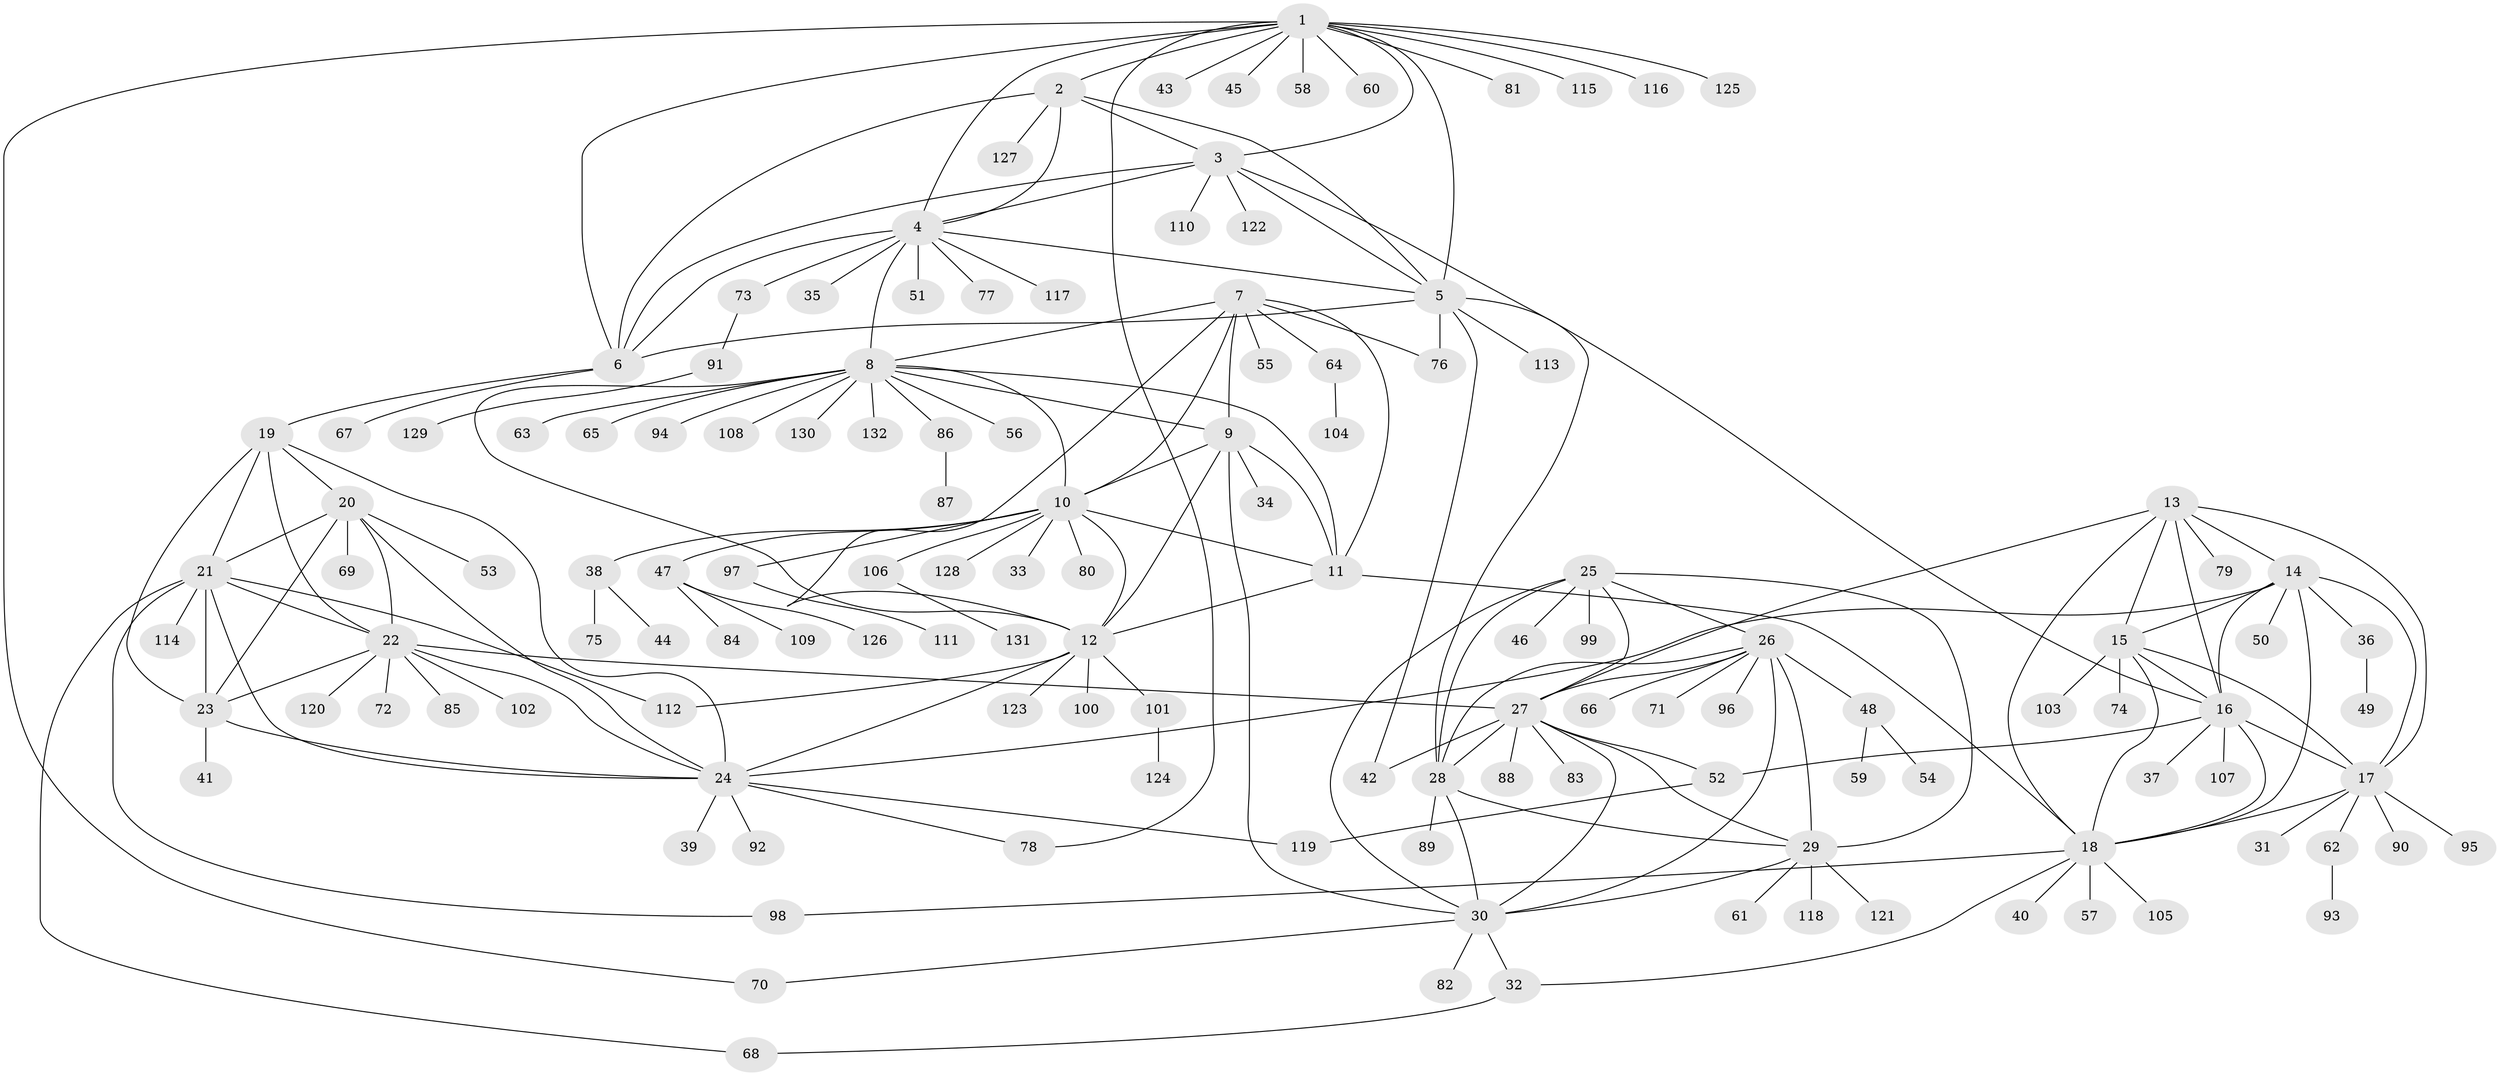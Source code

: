 // coarse degree distribution, {19: 0.009345794392523364, 6: 0.04672897196261682, 12: 0.037383177570093455, 11: 0.018691588785046728, 5: 0.028037383177570093, 10: 0.009345794392523364, 16: 0.009345794392523364, 7: 0.009345794392523364, 9: 0.028037383177570093, 8: 0.009345794392523364, 1: 0.6542056074766355, 3: 0.037383177570093455, 2: 0.102803738317757}
// Generated by graph-tools (version 1.1) at 2025/52/02/27/25 19:52:14]
// undirected, 132 vertices, 197 edges
graph export_dot {
graph [start="1"]
  node [color=gray90,style=filled];
  1;
  2;
  3;
  4;
  5;
  6;
  7;
  8;
  9;
  10;
  11;
  12;
  13;
  14;
  15;
  16;
  17;
  18;
  19;
  20;
  21;
  22;
  23;
  24;
  25;
  26;
  27;
  28;
  29;
  30;
  31;
  32;
  33;
  34;
  35;
  36;
  37;
  38;
  39;
  40;
  41;
  42;
  43;
  44;
  45;
  46;
  47;
  48;
  49;
  50;
  51;
  52;
  53;
  54;
  55;
  56;
  57;
  58;
  59;
  60;
  61;
  62;
  63;
  64;
  65;
  66;
  67;
  68;
  69;
  70;
  71;
  72;
  73;
  74;
  75;
  76;
  77;
  78;
  79;
  80;
  81;
  82;
  83;
  84;
  85;
  86;
  87;
  88;
  89;
  90;
  91;
  92;
  93;
  94;
  95;
  96;
  97;
  98;
  99;
  100;
  101;
  102;
  103;
  104;
  105;
  106;
  107;
  108;
  109;
  110;
  111;
  112;
  113;
  114;
  115;
  116;
  117;
  118;
  119;
  120;
  121;
  122;
  123;
  124;
  125;
  126;
  127;
  128;
  129;
  130;
  131;
  132;
  1 -- 2;
  1 -- 3;
  1 -- 4;
  1 -- 5;
  1 -- 6;
  1 -- 43;
  1 -- 45;
  1 -- 58;
  1 -- 60;
  1 -- 70;
  1 -- 78;
  1 -- 81;
  1 -- 115;
  1 -- 116;
  1 -- 125;
  2 -- 3;
  2 -- 4;
  2 -- 5;
  2 -- 6;
  2 -- 127;
  3 -- 4;
  3 -- 5;
  3 -- 6;
  3 -- 16;
  3 -- 110;
  3 -- 122;
  4 -- 5;
  4 -- 6;
  4 -- 8;
  4 -- 35;
  4 -- 51;
  4 -- 73;
  4 -- 77;
  4 -- 117;
  5 -- 6;
  5 -- 28;
  5 -- 42;
  5 -- 76;
  5 -- 113;
  6 -- 19;
  6 -- 67;
  7 -- 8;
  7 -- 9;
  7 -- 10;
  7 -- 11;
  7 -- 12;
  7 -- 55;
  7 -- 64;
  7 -- 76;
  8 -- 9;
  8 -- 10;
  8 -- 11;
  8 -- 12;
  8 -- 56;
  8 -- 63;
  8 -- 65;
  8 -- 86;
  8 -- 94;
  8 -- 108;
  8 -- 130;
  8 -- 132;
  9 -- 10;
  9 -- 11;
  9 -- 12;
  9 -- 30;
  9 -- 34;
  10 -- 11;
  10 -- 12;
  10 -- 33;
  10 -- 38;
  10 -- 47;
  10 -- 80;
  10 -- 97;
  10 -- 106;
  10 -- 128;
  11 -- 12;
  11 -- 18;
  12 -- 24;
  12 -- 100;
  12 -- 101;
  12 -- 112;
  12 -- 123;
  13 -- 14;
  13 -- 15;
  13 -- 16;
  13 -- 17;
  13 -- 18;
  13 -- 27;
  13 -- 79;
  14 -- 15;
  14 -- 16;
  14 -- 17;
  14 -- 18;
  14 -- 24;
  14 -- 36;
  14 -- 50;
  15 -- 16;
  15 -- 17;
  15 -- 18;
  15 -- 74;
  15 -- 103;
  16 -- 17;
  16 -- 18;
  16 -- 37;
  16 -- 52;
  16 -- 107;
  17 -- 18;
  17 -- 31;
  17 -- 62;
  17 -- 90;
  17 -- 95;
  18 -- 32;
  18 -- 40;
  18 -- 57;
  18 -- 98;
  18 -- 105;
  19 -- 20;
  19 -- 21;
  19 -- 22;
  19 -- 23;
  19 -- 24;
  20 -- 21;
  20 -- 22;
  20 -- 23;
  20 -- 24;
  20 -- 53;
  20 -- 69;
  21 -- 22;
  21 -- 23;
  21 -- 24;
  21 -- 68;
  21 -- 98;
  21 -- 112;
  21 -- 114;
  22 -- 23;
  22 -- 24;
  22 -- 27;
  22 -- 72;
  22 -- 85;
  22 -- 102;
  22 -- 120;
  23 -- 24;
  23 -- 41;
  24 -- 39;
  24 -- 78;
  24 -- 92;
  24 -- 119;
  25 -- 26;
  25 -- 27;
  25 -- 28;
  25 -- 29;
  25 -- 30;
  25 -- 46;
  25 -- 99;
  26 -- 27;
  26 -- 28;
  26 -- 29;
  26 -- 30;
  26 -- 48;
  26 -- 66;
  26 -- 71;
  26 -- 96;
  27 -- 28;
  27 -- 29;
  27 -- 30;
  27 -- 42;
  27 -- 52;
  27 -- 83;
  27 -- 88;
  28 -- 29;
  28 -- 30;
  28 -- 89;
  29 -- 30;
  29 -- 61;
  29 -- 118;
  29 -- 121;
  30 -- 32;
  30 -- 70;
  30 -- 82;
  32 -- 68;
  36 -- 49;
  38 -- 44;
  38 -- 75;
  47 -- 84;
  47 -- 109;
  47 -- 126;
  48 -- 54;
  48 -- 59;
  52 -- 119;
  62 -- 93;
  64 -- 104;
  73 -- 91;
  86 -- 87;
  91 -- 129;
  97 -- 111;
  101 -- 124;
  106 -- 131;
}
